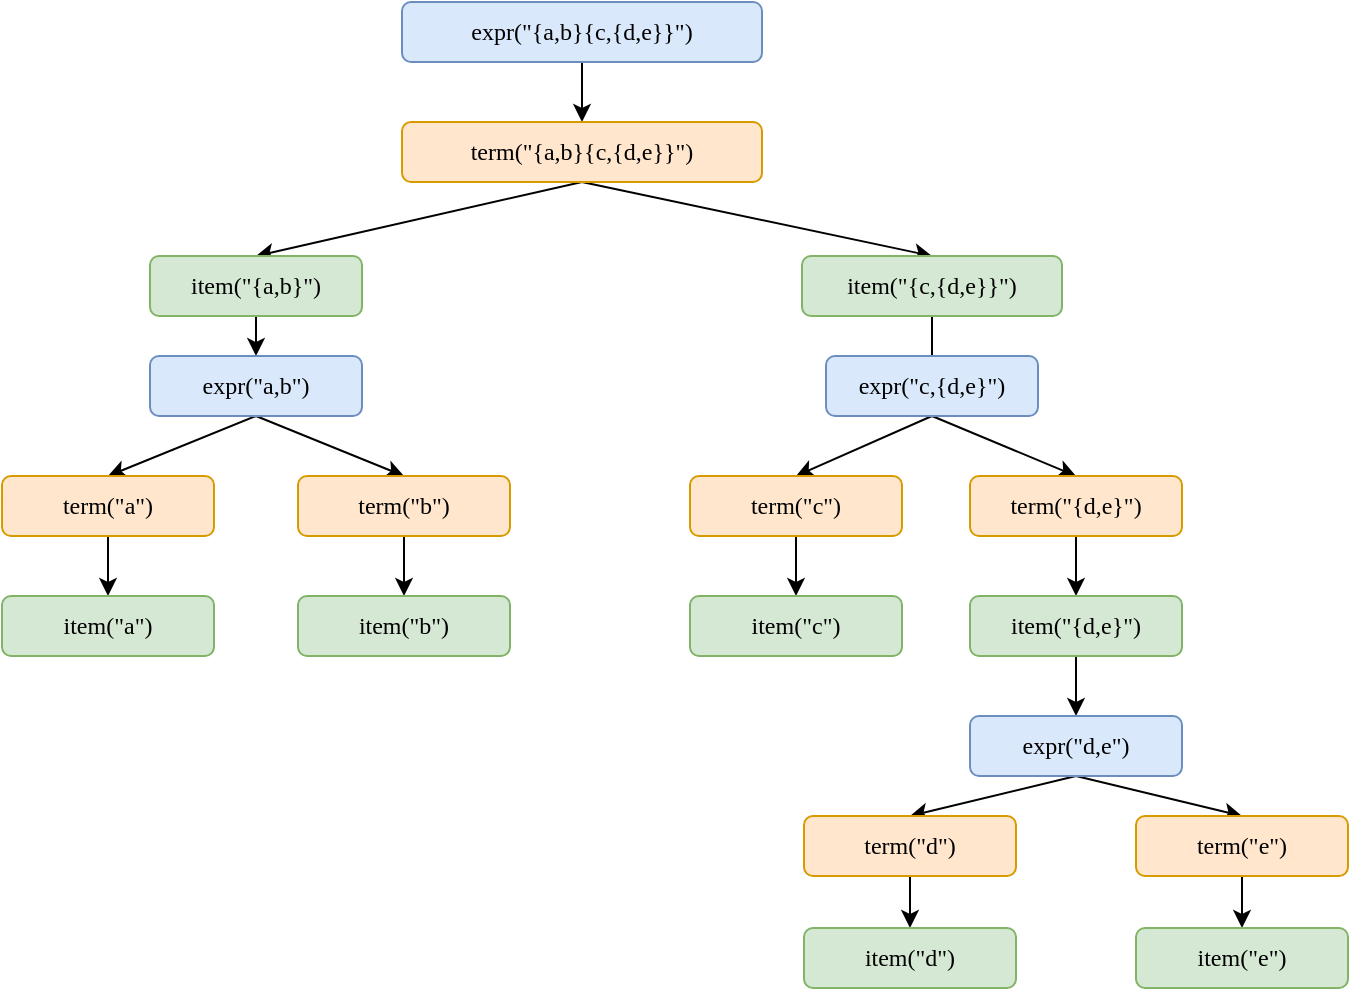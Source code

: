 <mxfile version="20.8.23" type="github">
  <diagram name="第 1 页" id="ZN0JMv3Iqc8klpkMl3w5">
    <mxGraphModel dx="1031" dy="708" grid="0" gridSize="10" guides="1" tooltips="1" connect="1" arrows="1" fold="1" page="1" pageScale="1" pageWidth="827" pageHeight="1169" math="1" shadow="0">
      <root>
        <mxCell id="0" />
        <mxCell id="1" parent="0" />
        <mxCell id="xB5Gg6YbdKtC1ZGyxNAl-2" style="edgeStyle=orthogonalEdgeStyle;rounded=0;orthogonalLoop=1;jettySize=auto;html=1;exitX=0.5;exitY=1;exitDx=0;exitDy=0;entryX=0.5;entryY=0;entryDx=0;entryDy=0;fontFamily=Verdana;fontSize=12;" edge="1" parent="1" source="1Me6tpt0YBGh4gUcgRpN-1" target="xB5Gg6YbdKtC1ZGyxNAl-1">
          <mxGeometry relative="1" as="geometry" />
        </mxCell>
        <mxCell id="1Me6tpt0YBGh4gUcgRpN-1" value="expr(&quot;{a,b}{c,{d,e}}&quot;)" style="rounded=1;whiteSpace=wrap;html=1;hachureGap=4;fontFamily=Verdana;fontSize=12;fillColor=#dae8fc;strokeColor=#6c8ebf;" parent="1" vertex="1">
          <mxGeometry x="280" y="200" width="180" height="30" as="geometry" />
        </mxCell>
        <mxCell id="xB5Gg6YbdKtC1ZGyxNAl-5" style="rounded=0;orthogonalLoop=1;jettySize=auto;html=1;exitX=0.5;exitY=1;exitDx=0;exitDy=0;entryX=0.5;entryY=0;entryDx=0;entryDy=0;fontFamily=Verdana;fontSize=12;" edge="1" parent="1" source="xB5Gg6YbdKtC1ZGyxNAl-1" target="xB5Gg6YbdKtC1ZGyxNAl-3">
          <mxGeometry relative="1" as="geometry" />
        </mxCell>
        <mxCell id="xB5Gg6YbdKtC1ZGyxNAl-6" style="edgeStyle=none;rounded=0;orthogonalLoop=1;jettySize=auto;html=1;exitX=0.5;exitY=1;exitDx=0;exitDy=0;entryX=0.5;entryY=0;entryDx=0;entryDy=0;fontFamily=Verdana;fontSize=12;" edge="1" parent="1" source="xB5Gg6YbdKtC1ZGyxNAl-1" target="xB5Gg6YbdKtC1ZGyxNAl-4">
          <mxGeometry relative="1" as="geometry" />
        </mxCell>
        <mxCell id="xB5Gg6YbdKtC1ZGyxNAl-1" value="term(&quot;{a,b}{c,{d,e}}&quot;)" style="rounded=1;whiteSpace=wrap;html=1;hachureGap=4;fontFamily=Verdana;fontSize=12;fillColor=#ffe6cc;strokeColor=#d79b00;" vertex="1" parent="1">
          <mxGeometry x="280" y="260" width="180" height="30" as="geometry" />
        </mxCell>
        <mxCell id="xB5Gg6YbdKtC1ZGyxNAl-8" style="edgeStyle=none;rounded=0;orthogonalLoop=1;jettySize=auto;html=1;exitX=0.5;exitY=1;exitDx=0;exitDy=0;entryX=0.5;entryY=0;entryDx=0;entryDy=0;fontFamily=Verdana;fontSize=12;" edge="1" parent="1" source="xB5Gg6YbdKtC1ZGyxNAl-3" target="xB5Gg6YbdKtC1ZGyxNAl-7">
          <mxGeometry relative="1" as="geometry" />
        </mxCell>
        <mxCell id="xB5Gg6YbdKtC1ZGyxNAl-3" value="item(&quot;{a,b}&quot;)" style="rounded=1;whiteSpace=wrap;html=1;hachureGap=4;fontFamily=Verdana;fontSize=12;fillColor=#d5e8d4;strokeColor=#82b366;" vertex="1" parent="1">
          <mxGeometry x="154" y="327" width="106" height="30" as="geometry" />
        </mxCell>
        <mxCell id="xB5Gg6YbdKtC1ZGyxNAl-13" style="edgeStyle=none;rounded=0;orthogonalLoop=1;jettySize=auto;html=1;fontFamily=Verdana;fontSize=12;" edge="1" parent="1" source="xB5Gg6YbdKtC1ZGyxNAl-4">
          <mxGeometry relative="1" as="geometry">
            <mxPoint x="545" y="387" as="targetPoint" />
          </mxGeometry>
        </mxCell>
        <mxCell id="xB5Gg6YbdKtC1ZGyxNAl-4" value="item(&quot;{c,{d,e}}&quot;)" style="rounded=1;whiteSpace=wrap;html=1;hachureGap=4;fontFamily=Verdana;fontSize=12;fillColor=#d5e8d4;strokeColor=#82b366;" vertex="1" parent="1">
          <mxGeometry x="480" y="327" width="130" height="30" as="geometry" />
        </mxCell>
        <mxCell id="xB5Gg6YbdKtC1ZGyxNAl-10" style="edgeStyle=none;rounded=0;orthogonalLoop=1;jettySize=auto;html=1;exitX=0.5;exitY=1;exitDx=0;exitDy=0;entryX=0.5;entryY=0;entryDx=0;entryDy=0;fontFamily=Verdana;fontSize=12;" edge="1" parent="1" source="xB5Gg6YbdKtC1ZGyxNAl-7" target="xB5Gg6YbdKtC1ZGyxNAl-9">
          <mxGeometry relative="1" as="geometry" />
        </mxCell>
        <mxCell id="xB5Gg6YbdKtC1ZGyxNAl-12" style="edgeStyle=none;rounded=0;orthogonalLoop=1;jettySize=auto;html=1;exitX=0.5;exitY=1;exitDx=0;exitDy=0;entryX=0.5;entryY=0;entryDx=0;entryDy=0;fontFamily=Verdana;fontSize=12;" edge="1" parent="1" source="xB5Gg6YbdKtC1ZGyxNAl-7" target="xB5Gg6YbdKtC1ZGyxNAl-11">
          <mxGeometry relative="1" as="geometry" />
        </mxCell>
        <mxCell id="xB5Gg6YbdKtC1ZGyxNAl-7" value="expr(&quot;a,b&quot;)" style="rounded=1;whiteSpace=wrap;html=1;hachureGap=4;fontFamily=Verdana;fontSize=12;fillColor=#dae8fc;strokeColor=#6c8ebf;" vertex="1" parent="1">
          <mxGeometry x="154" y="377" width="106" height="30" as="geometry" />
        </mxCell>
        <mxCell id="xB5Gg6YbdKtC1ZGyxNAl-19" style="edgeStyle=none;rounded=0;orthogonalLoop=1;jettySize=auto;html=1;exitX=0.5;exitY=1;exitDx=0;exitDy=0;fontFamily=Verdana;fontSize=12;" edge="1" parent="1" source="xB5Gg6YbdKtC1ZGyxNAl-9">
          <mxGeometry relative="1" as="geometry">
            <mxPoint x="133" y="497" as="targetPoint" />
          </mxGeometry>
        </mxCell>
        <mxCell id="xB5Gg6YbdKtC1ZGyxNAl-9" value="term(&quot;a&quot;)" style="rounded=1;whiteSpace=wrap;html=1;hachureGap=4;fontFamily=Verdana;fontSize=12;fillColor=#ffe6cc;strokeColor=#d79b00;" vertex="1" parent="1">
          <mxGeometry x="80" y="437" width="106" height="30" as="geometry" />
        </mxCell>
        <mxCell id="xB5Gg6YbdKtC1ZGyxNAl-22" style="edgeStyle=none;rounded=0;orthogonalLoop=1;jettySize=auto;html=1;exitX=0.5;exitY=1;exitDx=0;exitDy=0;entryX=0.5;entryY=0;entryDx=0;entryDy=0;fontFamily=Verdana;fontSize=12;" edge="1" parent="1" source="xB5Gg6YbdKtC1ZGyxNAl-11" target="xB5Gg6YbdKtC1ZGyxNAl-21">
          <mxGeometry relative="1" as="geometry" />
        </mxCell>
        <mxCell id="xB5Gg6YbdKtC1ZGyxNAl-11" value="term(&quot;b&quot;)" style="rounded=1;whiteSpace=wrap;html=1;hachureGap=4;fontFamily=Verdana;fontSize=12;fillColor=#ffe6cc;strokeColor=#d79b00;" vertex="1" parent="1">
          <mxGeometry x="228" y="437" width="106" height="30" as="geometry" />
        </mxCell>
        <mxCell id="xB5Gg6YbdKtC1ZGyxNAl-15" style="edgeStyle=none;rounded=0;orthogonalLoop=1;jettySize=auto;html=1;exitX=0.5;exitY=1;exitDx=0;exitDy=0;fontFamily=Verdana;fontSize=12;entryX=0.5;entryY=0;entryDx=0;entryDy=0;" edge="1" parent="1" source="xB5Gg6YbdKtC1ZGyxNAl-14" target="xB5Gg6YbdKtC1ZGyxNAl-16">
          <mxGeometry relative="1" as="geometry">
            <mxPoint x="490" y="437" as="targetPoint" />
          </mxGeometry>
        </mxCell>
        <mxCell id="xB5Gg6YbdKtC1ZGyxNAl-18" style="edgeStyle=none;rounded=0;orthogonalLoop=1;jettySize=auto;html=1;exitX=0.5;exitY=1;exitDx=0;exitDy=0;entryX=0.5;entryY=0;entryDx=0;entryDy=0;fontFamily=Verdana;fontSize=12;" edge="1" parent="1" source="xB5Gg6YbdKtC1ZGyxNAl-14" target="xB5Gg6YbdKtC1ZGyxNAl-17">
          <mxGeometry relative="1" as="geometry" />
        </mxCell>
        <mxCell id="xB5Gg6YbdKtC1ZGyxNAl-14" value="expr(&quot;c,{d,e}&quot;)" style="rounded=1;whiteSpace=wrap;html=1;hachureGap=4;fontFamily=Verdana;fontSize=12;fillColor=#dae8fc;strokeColor=#6c8ebf;" vertex="1" parent="1">
          <mxGeometry x="492" y="377" width="106" height="30" as="geometry" />
        </mxCell>
        <mxCell id="xB5Gg6YbdKtC1ZGyxNAl-25" style="edgeStyle=none;rounded=0;orthogonalLoop=1;jettySize=auto;html=1;exitX=0.5;exitY=1;exitDx=0;exitDy=0;entryX=0.5;entryY=0;entryDx=0;entryDy=0;fontFamily=Verdana;fontSize=12;" edge="1" parent="1" source="xB5Gg6YbdKtC1ZGyxNAl-16" target="xB5Gg6YbdKtC1ZGyxNAl-23">
          <mxGeometry relative="1" as="geometry" />
        </mxCell>
        <mxCell id="xB5Gg6YbdKtC1ZGyxNAl-16" value="term(&quot;c&quot;)" style="rounded=1;whiteSpace=wrap;html=1;hachureGap=4;fontFamily=Verdana;fontSize=12;fillColor=#ffe6cc;strokeColor=#d79b00;" vertex="1" parent="1">
          <mxGeometry x="424" y="437" width="106" height="30" as="geometry" />
        </mxCell>
        <mxCell id="xB5Gg6YbdKtC1ZGyxNAl-28" style="edgeStyle=none;rounded=0;orthogonalLoop=1;jettySize=auto;html=1;exitX=0.5;exitY=1;exitDx=0;exitDy=0;entryX=0.5;entryY=0;entryDx=0;entryDy=0;fontFamily=Verdana;fontSize=12;" edge="1" parent="1" source="xB5Gg6YbdKtC1ZGyxNAl-17" target="xB5Gg6YbdKtC1ZGyxNAl-27">
          <mxGeometry relative="1" as="geometry" />
        </mxCell>
        <mxCell id="xB5Gg6YbdKtC1ZGyxNAl-17" value="term(&quot;{d,e}&quot;)" style="rounded=1;whiteSpace=wrap;html=1;hachureGap=4;fontFamily=Verdana;fontSize=12;fillColor=#ffe6cc;strokeColor=#d79b00;" vertex="1" parent="1">
          <mxGeometry x="564" y="437" width="106" height="30" as="geometry" />
        </mxCell>
        <mxCell id="xB5Gg6YbdKtC1ZGyxNAl-20" value="item(&quot;a&quot;)" style="rounded=1;whiteSpace=wrap;html=1;hachureGap=4;fontFamily=Verdana;fontSize=12;fillColor=#d5e8d4;strokeColor=#82b366;" vertex="1" parent="1">
          <mxGeometry x="80" y="497" width="106" height="30" as="geometry" />
        </mxCell>
        <mxCell id="xB5Gg6YbdKtC1ZGyxNAl-21" value="item(&quot;b&quot;)" style="rounded=1;whiteSpace=wrap;html=1;hachureGap=4;fontFamily=Verdana;fontSize=12;fillColor=#d5e8d4;strokeColor=#82b366;" vertex="1" parent="1">
          <mxGeometry x="228" y="497" width="106" height="30" as="geometry" />
        </mxCell>
        <mxCell id="xB5Gg6YbdKtC1ZGyxNAl-23" value="item(&quot;c&quot;)" style="rounded=1;whiteSpace=wrap;html=1;hachureGap=4;fontFamily=Verdana;fontSize=12;fillColor=#d5e8d4;strokeColor=#82b366;" vertex="1" parent="1">
          <mxGeometry x="424" y="497" width="106" height="30" as="geometry" />
        </mxCell>
        <mxCell id="xB5Gg6YbdKtC1ZGyxNAl-24" style="edgeStyle=none;rounded=0;orthogonalLoop=1;jettySize=auto;html=1;entryX=0.5;entryY=0;entryDx=0;entryDy=0;fontFamily=Verdana;fontSize=12;" edge="1" parent="1" source="xB5Gg6YbdKtC1ZGyxNAl-23" target="xB5Gg6YbdKtC1ZGyxNAl-23">
          <mxGeometry relative="1" as="geometry" />
        </mxCell>
        <mxCell id="xB5Gg6YbdKtC1ZGyxNAl-30" style="edgeStyle=none;rounded=0;orthogonalLoop=1;jettySize=auto;html=1;exitX=0.5;exitY=1;exitDx=0;exitDy=0;entryX=0.5;entryY=0;entryDx=0;entryDy=0;fontFamily=Verdana;fontSize=12;" edge="1" parent="1" source="xB5Gg6YbdKtC1ZGyxNAl-27" target="xB5Gg6YbdKtC1ZGyxNAl-29">
          <mxGeometry relative="1" as="geometry" />
        </mxCell>
        <mxCell id="xB5Gg6YbdKtC1ZGyxNAl-27" value="item(&quot;{d,e}&quot;)" style="rounded=1;whiteSpace=wrap;html=1;hachureGap=4;fontFamily=Verdana;fontSize=12;fillColor=#d5e8d4;strokeColor=#82b366;" vertex="1" parent="1">
          <mxGeometry x="564" y="497" width="106" height="30" as="geometry" />
        </mxCell>
        <mxCell id="xB5Gg6YbdKtC1ZGyxNAl-33" style="edgeStyle=none;rounded=0;orthogonalLoop=1;jettySize=auto;html=1;exitX=0.5;exitY=1;exitDx=0;exitDy=0;entryX=0.5;entryY=0;entryDx=0;entryDy=0;fontFamily=Verdana;fontSize=12;" edge="1" parent="1" source="xB5Gg6YbdKtC1ZGyxNAl-29" target="xB5Gg6YbdKtC1ZGyxNAl-31">
          <mxGeometry relative="1" as="geometry" />
        </mxCell>
        <mxCell id="xB5Gg6YbdKtC1ZGyxNAl-34" style="edgeStyle=none;rounded=0;orthogonalLoop=1;jettySize=auto;html=1;exitX=0.5;exitY=1;exitDx=0;exitDy=0;entryX=0.5;entryY=0;entryDx=0;entryDy=0;fontFamily=Verdana;fontSize=12;" edge="1" parent="1" source="xB5Gg6YbdKtC1ZGyxNAl-29" target="xB5Gg6YbdKtC1ZGyxNAl-32">
          <mxGeometry relative="1" as="geometry" />
        </mxCell>
        <mxCell id="xB5Gg6YbdKtC1ZGyxNAl-29" value="expr(&quot;d,e&quot;)" style="rounded=1;whiteSpace=wrap;html=1;hachureGap=4;fontFamily=Verdana;fontSize=12;fillColor=#dae8fc;strokeColor=#6c8ebf;" vertex="1" parent="1">
          <mxGeometry x="564" y="557" width="106" height="30" as="geometry" />
        </mxCell>
        <mxCell id="xB5Gg6YbdKtC1ZGyxNAl-37" style="edgeStyle=none;rounded=0;orthogonalLoop=1;jettySize=auto;html=1;exitX=0.5;exitY=1;exitDx=0;exitDy=0;entryX=0.5;entryY=0;entryDx=0;entryDy=0;fontFamily=Verdana;fontSize=12;" edge="1" parent="1" target="xB5Gg6YbdKtC1ZGyxNAl-35">
          <mxGeometry relative="1" as="geometry">
            <mxPoint x="534" y="627" as="sourcePoint" />
          </mxGeometry>
        </mxCell>
        <mxCell id="xB5Gg6YbdKtC1ZGyxNAl-31" value="term(&quot;d&quot;)" style="rounded=1;whiteSpace=wrap;html=1;hachureGap=4;fontFamily=Verdana;fontSize=12;fillColor=#ffe6cc;strokeColor=#d79b00;" vertex="1" parent="1">
          <mxGeometry x="481" y="607" width="106" height="30" as="geometry" />
        </mxCell>
        <mxCell id="xB5Gg6YbdKtC1ZGyxNAl-38" style="edgeStyle=none;rounded=0;orthogonalLoop=1;jettySize=auto;html=1;exitX=0.5;exitY=1;exitDx=0;exitDy=0;entryX=0.5;entryY=0;entryDx=0;entryDy=0;fontFamily=Verdana;fontSize=12;" edge="1" parent="1" target="xB5Gg6YbdKtC1ZGyxNAl-36">
          <mxGeometry relative="1" as="geometry">
            <mxPoint x="700" y="627" as="sourcePoint" />
          </mxGeometry>
        </mxCell>
        <mxCell id="xB5Gg6YbdKtC1ZGyxNAl-32" value="term(&quot;e&quot;)" style="rounded=1;whiteSpace=wrap;html=1;hachureGap=4;fontFamily=Verdana;fontSize=12;fillColor=#ffe6cc;strokeColor=#d79b00;" vertex="1" parent="1">
          <mxGeometry x="647" y="607" width="106" height="30" as="geometry" />
        </mxCell>
        <mxCell id="xB5Gg6YbdKtC1ZGyxNAl-35" value="item(&quot;d&quot;)" style="rounded=1;whiteSpace=wrap;html=1;hachureGap=4;fontFamily=Verdana;fontSize=12;fillColor=#d5e8d4;strokeColor=#82b366;" vertex="1" parent="1">
          <mxGeometry x="481" y="663" width="106" height="30" as="geometry" />
        </mxCell>
        <mxCell id="xB5Gg6YbdKtC1ZGyxNAl-36" value="item(&quot;e&quot;)" style="rounded=1;whiteSpace=wrap;html=1;hachureGap=4;fontFamily=Verdana;fontSize=12;fillColor=#d5e8d4;strokeColor=#82b366;" vertex="1" parent="1">
          <mxGeometry x="647" y="663" width="106" height="30" as="geometry" />
        </mxCell>
      </root>
    </mxGraphModel>
  </diagram>
</mxfile>
